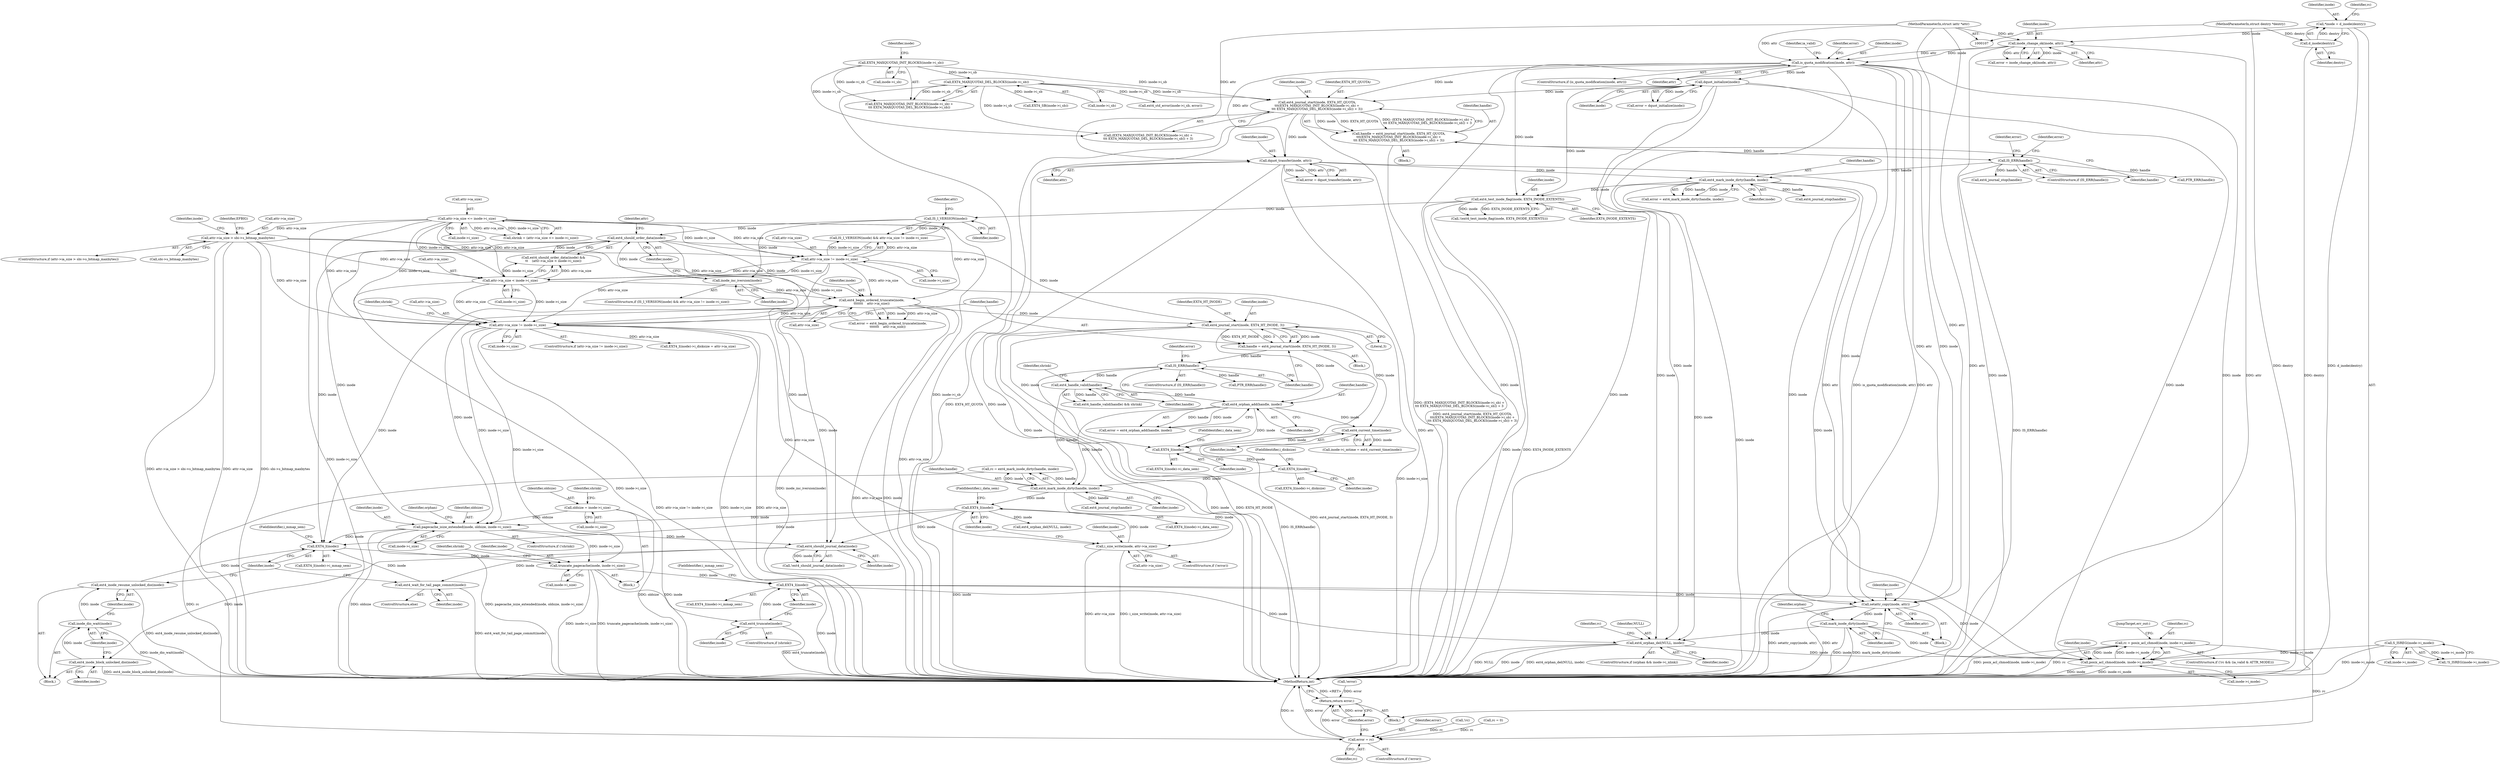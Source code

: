 digraph "0_linux_ea3d7209ca01da209cda6f0dea8be9cc4b7a933b_7@API" {
"1000520" [label="(Call,rc = posix_acl_chmod(inode, inode->i_mode))"];
"1000522" [label="(Call,posix_acl_chmod(inode, inode->i_mode))"];
"1000246" [label="(Call,ext4_mark_inode_dirty(handle, inode))"];
"1000198" [label="(Call,IS_ERR(handle))"];
"1000181" [label="(Call,handle = ext4_journal_start(inode, EXT4_HT_QUOTA,\n\t\t\t(EXT4_MAXQUOTAS_INIT_BLOCKS(inode->i_sb) +\n\t\t\t EXT4_MAXQUOTAS_DEL_BLOCKS(inode->i_sb)) + 3))"];
"1000183" [label="(Call,ext4_journal_start(inode, EXT4_HT_QUOTA,\n\t\t\t(EXT4_MAXQUOTAS_INIT_BLOCKS(inode->i_sb) +\n\t\t\t EXT4_MAXQUOTAS_DEL_BLOCKS(inode->i_sb)) + 3))"];
"1000141" [label="(Call,is_quota_modification(inode, attr))"];
"1000133" [label="(Call,inode_change_ok(inode, attr))"];
"1000112" [label="(Call,*inode = d_inode(dentry))"];
"1000114" [label="(Call,d_inode(dentry))"];
"1000108" [label="(MethodParameterIn,struct dentry *dentry)"];
"1000109" [label="(MethodParameterIn,struct iattr *attr)"];
"1000147" [label="(Call,dquot_initialize(inode))"];
"1000188" [label="(Call,EXT4_MAXQUOTAS_INIT_BLOCKS(inode->i_sb))"];
"1000192" [label="(Call,EXT4_MAXQUOTAS_DEL_BLOCKS(inode->i_sb))"];
"1000208" [label="(Call,dquot_transfer(inode, attr))"];
"1000502" [label="(Call,mark_inode_dirty(inode))"];
"1000499" [label="(Call,setattr_copy(inode, attr))"];
"1000492" [label="(Call,EXT4_I(inode))"];
"1000487" [label="(Call,ext4_truncate(inode))"];
"1000480" [label="(Call,truncate_pagecache(inode, inode->i_size))"];
"1000477" [label="(Call,EXT4_I(inode))"];
"1000335" [label="(Call,ext4_begin_ordered_truncate(inode,\n\t\t\t\t\t\t\t    attr->ia_size))"];
"1000323" [label="(Call,ext4_should_order_data(inode))"];
"1000310" [label="(Call,IS_I_VERSION(inode))"];
"1000277" [label="(Call,ext4_test_inode_flag(inode, EXT4_INODE_EXTENTS))"];
"1000319" [label="(Call,inode_inc_iversion(inode))"];
"1000325" [label="(Call,attr->ia_size < inode->i_size)"];
"1000289" [label="(Call,attr->ia_size > sbi->s_bitmap_maxbytes)"];
"1000268" [label="(Call,attr->ia_size <= inode->i_size)"];
"1000312" [label="(Call,attr->ia_size != inode->i_size)"];
"1000451" [label="(Call,pagecache_isize_extended(inode, oldsize, inode->i_size))"];
"1000434" [label="(Call,EXT4_I(inode))"];
"1000426" [label="(Call,i_size_write(inode, attr->ia_size))"];
"1000414" [label="(Call,ext4_mark_inode_dirty(handle, inode))"];
"1000375" [label="(Call,ext4_orphan_add(handle, inode))"];
"1000369" [label="(Call,ext4_handle_valid(handle))"];
"1000359" [label="(Call,IS_ERR(handle))"];
"1000352" [label="(Call,handle = ext4_journal_start(inode, EXT4_HT_INODE, 3))"];
"1000354" [label="(Call,ext4_journal_start(inode, EXT4_HT_INODE, 3))"];
"1000406" [label="(Call,EXT4_I(inode))"];
"1000401" [label="(Call,EXT4_I(inode))"];
"1000389" [label="(Call,ext4_current_time(inode))"];
"1000344" [label="(Call,attr->ia_size != inode->i_size)"];
"1000260" [label="(Call,oldsize = inode->i_size)"];
"1000469" [label="(Call,ext4_inode_resume_unlocked_dio(inode))"];
"1000467" [label="(Call,inode_dio_wait(inode))"];
"1000465" [label="(Call,ext4_inode_block_unlocked_dio(inode))"];
"1000462" [label="(Call,ext4_should_journal_data(inode))"];
"1000472" [label="(Call,ext4_wait_for_tail_page_commit(inode))"];
"1000510" [label="(Call,ext4_orphan_del(NULL, inode))"];
"1000301" [label="(Call,S_ISREG(inode->i_mode))"];
"1000536" [label="(Call,error = rc)"];
"1000539" [label="(Return,return error;)"];
"1000351" [label="(Block,)"];
"1000433" [label="(Call,EXT4_I(inode)->i_data_sem)"];
"1000141" [label="(Call,is_quota_modification(inode, attr))"];
"1000193" [label="(Call,inode->i_sb)"];
"1000202" [label="(Identifier,error)"];
"1000491" [label="(Call,EXT4_I(inode)->i_mmap_sem)"];
"1000324" [label="(Identifier,inode)"];
"1000277" [label="(Call,ext4_test_inode_flag(inode, EXT4_INODE_EXTENTS))"];
"1000401" [label="(Call,EXT4_I(inode))"];
"1000184" [label="(Identifier,inode)"];
"1000327" [label="(Identifier,attr)"];
"1000400" [label="(Call,EXT4_I(inode)->i_data_sem)"];
"1000353" [label="(Identifier,handle)"];
"1000302" [label="(Call,inode->i_mode)"];
"1000269" [label="(Call,attr->ia_size)"];
"1000479" [label="(FieldIdentifier,i_mmap_sem)"];
"1000448" [label="(ControlStructure,if (!shrink))"];
"1000541" [label="(MethodReturn,int)"];
"1000157" [label="(Identifier,ia_valid)"];
"1000194" [label="(Identifier,inode)"];
"1000210" [label="(Identifier,attr)"];
"1000415" [label="(Identifier,handle)"];
"1000406" [label="(Call,EXT4_I(inode))"];
"1000355" [label="(Identifier,inode)"];
"1000356" [label="(Identifier,EXT4_HT_INODE)"];
"1000300" [label="(Call,!S_ISREG(inode->i_mode))"];
"1000537" [label="(Identifier,error)"];
"1000272" [label="(Call,inode->i_size)"];
"1000262" [label="(Call,inode->i_size)"];
"1000528" [label="(Call,ext4_std_error(inode->i_sb, error))"];
"1000186" [label="(Call,(EXT4_MAXQUOTAS_INIT_BLOCKS(inode->i_sb) +\n\t\t\t EXT4_MAXQUOTAS_DEL_BLOCKS(inode->i_sb)) + 3)"];
"1000335" [label="(Call,ext4_begin_ordered_truncate(inode,\n\t\t\t\t\t\t\t    attr->ia_size))"];
"1000336" [label="(Identifier,inode)"];
"1000461" [label="(Call,!ext4_should_journal_data(inode))"];
"1000377" [label="(Identifier,inode)"];
"1000390" [label="(Identifier,inode)"];
"1000523" [label="(Identifier,inode)"];
"1000499" [label="(Call,setattr_copy(inode, attr))"];
"1000260" [label="(Call,oldsize = inode->i_size)"];
"1000188" [label="(Call,EXT4_MAXQUOTAS_INIT_BLOCKS(inode->i_sb))"];
"1000477" [label="(Call,EXT4_I(inode))"];
"1000454" [label="(Call,inode->i_size)"];
"1000187" [label="(Call,EXT4_MAXQUOTAS_INIT_BLOCKS(inode->i_sb) +\n\t\t\t EXT4_MAXQUOTAS_DEL_BLOCKS(inode->i_sb))"];
"1000267" [label="(Identifier,shrink)"];
"1000301" [label="(Call,S_ISREG(inode->i_mode))"];
"1000183" [label="(Call,ext4_journal_start(inode, EXT4_HT_QUOTA,\n\t\t\t(EXT4_MAXQUOTAS_INIT_BLOCKS(inode->i_sb) +\n\t\t\t EXT4_MAXQUOTAS_DEL_BLOCKS(inode->i_sb)) + 3))"];
"1000352" [label="(Call,handle = ext4_journal_start(inode, EXT4_HT_INODE, 3))"];
"1000486" [label="(Identifier,shrink)"];
"1000354" [label="(Call,ext4_journal_start(inode, EXT4_HT_INODE, 3))"];
"1000326" [label="(Call,attr->ia_size)"];
"1000405" [label="(Call,EXT4_I(inode)->i_disksize)"];
"1000434" [label="(Call,EXT4_I(inode))"];
"1000538" [label="(Identifier,rc)"];
"1000527" [label="(JumpTarget,err_out:)"];
"1000314" [label="(Identifier,attr)"];
"1000140" [label="(ControlStructure,if (is_quota_modification(inode, attr)))"];
"1000471" [label="(ControlStructure,else)"];
"1000348" [label="(Call,inode->i_size)"];
"1000244" [label="(Call,error = ext4_mark_inode_dirty(handle, inode))"];
"1000203" [label="(Call,PTR_ERR(handle))"];
"1000320" [label="(Identifier,inode)"];
"1000427" [label="(Identifier,inode)"];
"1000181" [label="(Call,handle = ext4_journal_start(inode, EXT4_HT_QUOTA,\n\t\t\t(EXT4_MAXQUOTAS_INIT_BLOCKS(inode->i_sb) +\n\t\t\t EXT4_MAXQUOTAS_DEL_BLOCKS(inode->i_sb)) + 3))"];
"1000248" [label="(Identifier,inode)"];
"1000288" [label="(ControlStructure,if (attr->ia_size > sbi->s_bitmap_maxbytes))"];
"1000261" [label="(Identifier,oldsize)"];
"1000214" [label="(Call,ext4_journal_stop(handle))"];
"1000452" [label="(Identifier,inode)"];
"1000478" [label="(Identifier,inode)"];
"1000147" [label="(Call,dquot_initialize(inode))"];
"1000146" [label="(Identifier,error)"];
"1000536" [label="(Call,error = rc)"];
"1000435" [label="(Identifier,inode)"];
"1000268" [label="(Call,attr->ia_size <= inode->i_size)"];
"1000375" [label="(Call,ext4_orphan_add(handle, inode))"];
"1000198" [label="(Call,IS_ERR(handle))"];
"1000450" [label="(Identifier,shrink)"];
"1000516" [label="(Identifier,rc)"];
"1000323" [label="(Call,ext4_should_order_data(inode))"];
"1000414" [label="(Call,ext4_mark_inode_dirty(handle, inode))"];
"1000513" [label="(ControlStructure,if (!rc && (ia_valid & ATTR_MODE)))"];
"1000408" [label="(FieldIdentifier,i_disksize)"];
"1000311" [label="(Identifier,inode)"];
"1000266" [label="(Call,shrink = (attr->ia_size <= inode->i_size))"];
"1000284" [label="(Call,EXT4_SB(inode->i_sb))"];
"1000402" [label="(Identifier,inode)"];
"1000464" [label="(Block,)"];
"1000485" [label="(ControlStructure,if (shrink))"];
"1000143" [label="(Identifier,attr)"];
"1000371" [label="(Identifier,shrink)"];
"1000115" [label="(Identifier,dentry)"];
"1000360" [label="(Identifier,handle)"];
"1000521" [label="(Identifier,rc)"];
"1000520" [label="(Call,rc = posix_acl_chmod(inode, inode->i_mode))"];
"1000337" [label="(Call,attr->ia_size)"];
"1000359" [label="(Call,IS_ERR(handle))"];
"1000522" [label="(Call,posix_acl_chmod(inode, inode->i_mode))"];
"1000498" [label="(Block,)"];
"1000416" [label="(Identifier,inode)"];
"1000437" [label="(Call,ext4_journal_stop(handle))"];
"1000473" [label="(Identifier,inode)"];
"1000511" [label="(Identifier,NULL)"];
"1000376" [label="(Identifier,handle)"];
"1000470" [label="(Identifier,inode)"];
"1000113" [label="(Identifier,inode)"];
"1000134" [label="(Identifier,inode)"];
"1000428" [label="(Call,attr->ia_size)"];
"1000357" [label="(Literal,3)"];
"1000322" [label="(Call,ext4_should_order_data(inode) &&\n\t\t    (attr->ia_size < inode->i_size))"];
"1000385" [label="(Call,inode->i_mtime = ext4_current_time(inode))"];
"1000515" [label="(Call,!rc)"];
"1000290" [label="(Call,attr->ia_size)"];
"1000502" [label="(Call,mark_inode_dirty(inode))"];
"1000423" [label="(ControlStructure,if (!error))"];
"1000309" [label="(Call,IS_I_VERSION(inode) && attr->ia_size != inode->i_size)"];
"1000488" [label="(Identifier,inode)"];
"1000109" [label="(MethodParameterIn,struct iattr *attr)"];
"1000472" [label="(Call,ext4_wait_for_tail_page_commit(inode))"];
"1000476" [label="(Call,EXT4_I(inode)->i_mmap_sem)"];
"1000316" [label="(Call,inode->i_size)"];
"1000458" [label="(Identifier,orphan)"];
"1000436" [label="(FieldIdentifier,i_data_sem)"];
"1000389" [label="(Call,ext4_current_time(inode))"];
"1000289" [label="(Call,attr->ia_size > sbi->s_bitmap_maxbytes)"];
"1000482" [label="(Call,inode->i_size)"];
"1000504" [label="(ControlStructure,if (orphan && inode->i_nlink))"];
"1000303" [label="(Identifier,inode)"];
"1000466" [label="(Identifier,inode)"];
"1000451" [label="(Call,pagecache_isize_extended(inode, oldsize, inode->i_size))"];
"1000370" [label="(Identifier,handle)"];
"1000364" [label="(Call,PTR_ERR(handle))"];
"1000481" [label="(Identifier,inode)"];
"1000412" [label="(Call,rc = ext4_mark_inode_dirty(handle, inode))"];
"1000373" [label="(Call,error = ext4_orphan_add(handle, inode))"];
"1000492" [label="(Call,EXT4_I(inode))"];
"1000192" [label="(Call,EXT4_MAXQUOTAS_DEL_BLOCKS(inode->i_sb))"];
"1000112" [label="(Call,*inode = d_inode(dentry))"];
"1000510" [label="(Call,ext4_orphan_del(NULL, inode))"];
"1000512" [label="(Identifier,inode)"];
"1000182" [label="(Identifier,handle)"];
"1000480" [label="(Call,truncate_pagecache(inode, inode->i_size))"];
"1000257" [label="(Block,)"];
"1000343" [label="(ControlStructure,if (attr->ia_size != inode->i_size))"];
"1000533" [label="(ControlStructure,if (!error))"];
"1000249" [label="(Call,ext4_journal_stop(handle))"];
"1000131" [label="(Call,error = inode_change_ok(inode, attr))"];
"1000493" [label="(Identifier,inode)"];
"1000453" [label="(Identifier,oldsize)"];
"1000444" [label="(Call,ext4_orphan_del(NULL, inode))"];
"1000363" [label="(Identifier,error)"];
"1000148" [label="(Identifier,inode)"];
"1000469" [label="(Call,ext4_inode_resume_unlocked_dio(inode))"];
"1000278" [label="(Identifier,inode)"];
"1000540" [label="(Identifier,error)"];
"1000524" [label="(Call,inode->i_mode)"];
"1000179" [label="(Block,)"];
"1000279" [label="(Identifier,EXT4_INODE_EXTENTS)"];
"1000298" [label="(Identifier,EFBIG)"];
"1000368" [label="(Call,ext4_handle_valid(handle) && shrink)"];
"1000209" [label="(Identifier,inode)"];
"1000246" [label="(Call,ext4_mark_inode_dirty(handle, inode))"];
"1000145" [label="(Call,error = dquot_initialize(inode))"];
"1000206" [label="(Call,error = dquot_transfer(inode, attr))"];
"1000142" [label="(Identifier,inode)"];
"1000369" [label="(Call,ext4_handle_valid(handle))"];
"1000135" [label="(Identifier,attr)"];
"1000325" [label="(Call,attr->ia_size < inode->i_size)"];
"1000207" [label="(Identifier,error)"];
"1000185" [label="(Identifier,EXT4_HT_QUOTA)"];
"1000312" [label="(Call,attr->ia_size != inode->i_size)"];
"1000465" [label="(Call,ext4_inode_block_unlocked_dio(inode))"];
"1000403" [label="(FieldIdentifier,i_data_sem)"];
"1000539" [label="(Return,return error;)"];
"1000404" [label="(Call,EXT4_I(inode)->i_disksize = attr->ia_size)"];
"1000308" [label="(ControlStructure,if (IS_I_VERSION(inode) && attr->ia_size != inode->i_size))"];
"1000467" [label="(Call,inode_dio_wait(inode))"];
"1000500" [label="(Identifier,inode)"];
"1000494" [label="(FieldIdentifier,i_mmap_sem)"];
"1000462" [label="(Call,ext4_should_journal_data(inode))"];
"1000208" [label="(Call,dquot_transfer(inode, attr))"];
"1000329" [label="(Call,inode->i_size)"];
"1000197" [label="(ControlStructure,if (IS_ERR(handle)))"];
"1000189" [label="(Call,inode->i_sb)"];
"1000276" [label="(Call,!(ext4_test_inode_flag(inode, EXT4_INODE_EXTENTS)))"];
"1000118" [label="(Call,rc = 0)"];
"1000119" [label="(Identifier,rc)"];
"1000506" [label="(Identifier,orphan)"];
"1000114" [label="(Call,d_inode(dentry))"];
"1000358" [label="(ControlStructure,if (IS_ERR(handle)))"];
"1000313" [label="(Call,attr->ia_size)"];
"1000310" [label="(Call,IS_I_VERSION(inode))"];
"1000407" [label="(Identifier,inode)"];
"1000463" [label="(Identifier,inode)"];
"1000534" [label="(Call,!error)"];
"1000293" [label="(Call,sbi->s_bitmap_maxbytes)"];
"1000503" [label="(Identifier,inode)"];
"1000247" [label="(Identifier,handle)"];
"1000468" [label="(Identifier,inode)"];
"1000345" [label="(Call,attr->ia_size)"];
"1000133" [label="(Call,inode_change_ok(inode, attr))"];
"1000319" [label="(Call,inode_inc_iversion(inode))"];
"1000426" [label="(Call,i_size_write(inode, attr->ia_size))"];
"1000199" [label="(Identifier,handle)"];
"1000501" [label="(Identifier,attr)"];
"1000333" [label="(Call,error = ext4_begin_ordered_truncate(inode,\n\t\t\t\t\t\t\t    attr->ia_size))"];
"1000344" [label="(Call,attr->ia_size != inode->i_size)"];
"1000108" [label="(MethodParameterIn,struct dentry *dentry)"];
"1000487" [label="(Call,ext4_truncate(inode))"];
"1000110" [label="(Block,)"];
"1000520" -> "1000513"  [label="AST: "];
"1000520" -> "1000522"  [label="CFG: "];
"1000521" -> "1000520"  [label="AST: "];
"1000522" -> "1000520"  [label="AST: "];
"1000527" -> "1000520"  [label="CFG: "];
"1000520" -> "1000541"  [label="DDG: posix_acl_chmod(inode, inode->i_mode)"];
"1000520" -> "1000541"  [label="DDG: rc"];
"1000522" -> "1000520"  [label="DDG: inode"];
"1000522" -> "1000520"  [label="DDG: inode->i_mode"];
"1000520" -> "1000536"  [label="DDG: rc"];
"1000522" -> "1000524"  [label="CFG: "];
"1000523" -> "1000522"  [label="AST: "];
"1000524" -> "1000522"  [label="AST: "];
"1000522" -> "1000541"  [label="DDG: inode->i_mode"];
"1000522" -> "1000541"  [label="DDG: inode"];
"1000246" -> "1000522"  [label="DDG: inode"];
"1000141" -> "1000522"  [label="DDG: inode"];
"1000502" -> "1000522"  [label="DDG: inode"];
"1000492" -> "1000522"  [label="DDG: inode"];
"1000147" -> "1000522"  [label="DDG: inode"];
"1000510" -> "1000522"  [label="DDG: inode"];
"1000301" -> "1000522"  [label="DDG: inode->i_mode"];
"1000246" -> "1000244"  [label="AST: "];
"1000246" -> "1000248"  [label="CFG: "];
"1000247" -> "1000246"  [label="AST: "];
"1000248" -> "1000246"  [label="AST: "];
"1000244" -> "1000246"  [label="CFG: "];
"1000246" -> "1000541"  [label="DDG: inode"];
"1000246" -> "1000244"  [label="DDG: handle"];
"1000246" -> "1000244"  [label="DDG: inode"];
"1000198" -> "1000246"  [label="DDG: handle"];
"1000208" -> "1000246"  [label="DDG: inode"];
"1000246" -> "1000249"  [label="DDG: handle"];
"1000246" -> "1000277"  [label="DDG: inode"];
"1000246" -> "1000499"  [label="DDG: inode"];
"1000246" -> "1000510"  [label="DDG: inode"];
"1000198" -> "1000197"  [label="AST: "];
"1000198" -> "1000199"  [label="CFG: "];
"1000199" -> "1000198"  [label="AST: "];
"1000202" -> "1000198"  [label="CFG: "];
"1000207" -> "1000198"  [label="CFG: "];
"1000198" -> "1000541"  [label="DDG: IS_ERR(handle)"];
"1000181" -> "1000198"  [label="DDG: handle"];
"1000198" -> "1000203"  [label="DDG: handle"];
"1000198" -> "1000214"  [label="DDG: handle"];
"1000181" -> "1000179"  [label="AST: "];
"1000181" -> "1000183"  [label="CFG: "];
"1000182" -> "1000181"  [label="AST: "];
"1000183" -> "1000181"  [label="AST: "];
"1000199" -> "1000181"  [label="CFG: "];
"1000181" -> "1000541"  [label="DDG: ext4_journal_start(inode, EXT4_HT_QUOTA,\n\t\t\t(EXT4_MAXQUOTAS_INIT_BLOCKS(inode->i_sb) +\n\t\t\t EXT4_MAXQUOTAS_DEL_BLOCKS(inode->i_sb)) + 3)"];
"1000183" -> "1000181"  [label="DDG: inode"];
"1000183" -> "1000181"  [label="DDG: EXT4_HT_QUOTA"];
"1000183" -> "1000181"  [label="DDG: (EXT4_MAXQUOTAS_INIT_BLOCKS(inode->i_sb) +\n\t\t\t EXT4_MAXQUOTAS_DEL_BLOCKS(inode->i_sb)) + 3"];
"1000183" -> "1000186"  [label="CFG: "];
"1000184" -> "1000183"  [label="AST: "];
"1000185" -> "1000183"  [label="AST: "];
"1000186" -> "1000183"  [label="AST: "];
"1000183" -> "1000541"  [label="DDG: (EXT4_MAXQUOTAS_INIT_BLOCKS(inode->i_sb) +\n\t\t\t EXT4_MAXQUOTAS_DEL_BLOCKS(inode->i_sb)) + 3"];
"1000183" -> "1000541"  [label="DDG: EXT4_HT_QUOTA"];
"1000183" -> "1000541"  [label="DDG: inode"];
"1000141" -> "1000183"  [label="DDG: inode"];
"1000147" -> "1000183"  [label="DDG: inode"];
"1000188" -> "1000183"  [label="DDG: inode->i_sb"];
"1000192" -> "1000183"  [label="DDG: inode->i_sb"];
"1000183" -> "1000208"  [label="DDG: inode"];
"1000141" -> "1000140"  [label="AST: "];
"1000141" -> "1000143"  [label="CFG: "];
"1000142" -> "1000141"  [label="AST: "];
"1000143" -> "1000141"  [label="AST: "];
"1000146" -> "1000141"  [label="CFG: "];
"1000157" -> "1000141"  [label="CFG: "];
"1000141" -> "1000541"  [label="DDG: inode"];
"1000141" -> "1000541"  [label="DDG: is_quota_modification(inode, attr)"];
"1000141" -> "1000541"  [label="DDG: attr"];
"1000133" -> "1000141"  [label="DDG: inode"];
"1000133" -> "1000141"  [label="DDG: attr"];
"1000109" -> "1000141"  [label="DDG: attr"];
"1000141" -> "1000147"  [label="DDG: inode"];
"1000141" -> "1000208"  [label="DDG: attr"];
"1000141" -> "1000277"  [label="DDG: inode"];
"1000141" -> "1000499"  [label="DDG: inode"];
"1000141" -> "1000499"  [label="DDG: attr"];
"1000141" -> "1000510"  [label="DDG: inode"];
"1000133" -> "1000131"  [label="AST: "];
"1000133" -> "1000135"  [label="CFG: "];
"1000134" -> "1000133"  [label="AST: "];
"1000135" -> "1000133"  [label="AST: "];
"1000131" -> "1000133"  [label="CFG: "];
"1000133" -> "1000541"  [label="DDG: inode"];
"1000133" -> "1000541"  [label="DDG: attr"];
"1000133" -> "1000131"  [label="DDG: inode"];
"1000133" -> "1000131"  [label="DDG: attr"];
"1000112" -> "1000133"  [label="DDG: inode"];
"1000109" -> "1000133"  [label="DDG: attr"];
"1000112" -> "1000110"  [label="AST: "];
"1000112" -> "1000114"  [label="CFG: "];
"1000113" -> "1000112"  [label="AST: "];
"1000114" -> "1000112"  [label="AST: "];
"1000119" -> "1000112"  [label="CFG: "];
"1000112" -> "1000541"  [label="DDG: d_inode(dentry)"];
"1000114" -> "1000112"  [label="DDG: dentry"];
"1000114" -> "1000115"  [label="CFG: "];
"1000115" -> "1000114"  [label="AST: "];
"1000114" -> "1000541"  [label="DDG: dentry"];
"1000108" -> "1000114"  [label="DDG: dentry"];
"1000108" -> "1000107"  [label="AST: "];
"1000108" -> "1000541"  [label="DDG: dentry"];
"1000109" -> "1000107"  [label="AST: "];
"1000109" -> "1000541"  [label="DDG: attr"];
"1000109" -> "1000208"  [label="DDG: attr"];
"1000109" -> "1000499"  [label="DDG: attr"];
"1000147" -> "1000145"  [label="AST: "];
"1000147" -> "1000148"  [label="CFG: "];
"1000148" -> "1000147"  [label="AST: "];
"1000145" -> "1000147"  [label="CFG: "];
"1000147" -> "1000541"  [label="DDG: inode"];
"1000147" -> "1000145"  [label="DDG: inode"];
"1000147" -> "1000277"  [label="DDG: inode"];
"1000147" -> "1000499"  [label="DDG: inode"];
"1000147" -> "1000510"  [label="DDG: inode"];
"1000188" -> "1000187"  [label="AST: "];
"1000188" -> "1000189"  [label="CFG: "];
"1000189" -> "1000188"  [label="AST: "];
"1000194" -> "1000188"  [label="CFG: "];
"1000188" -> "1000186"  [label="DDG: inode->i_sb"];
"1000188" -> "1000187"  [label="DDG: inode->i_sb"];
"1000188" -> "1000192"  [label="DDG: inode->i_sb"];
"1000192" -> "1000187"  [label="AST: "];
"1000192" -> "1000193"  [label="CFG: "];
"1000193" -> "1000192"  [label="AST: "];
"1000187" -> "1000192"  [label="CFG: "];
"1000192" -> "1000541"  [label="DDG: inode->i_sb"];
"1000192" -> "1000186"  [label="DDG: inode->i_sb"];
"1000192" -> "1000187"  [label="DDG: inode->i_sb"];
"1000192" -> "1000284"  [label="DDG: inode->i_sb"];
"1000192" -> "1000528"  [label="DDG: inode->i_sb"];
"1000208" -> "1000206"  [label="AST: "];
"1000208" -> "1000210"  [label="CFG: "];
"1000209" -> "1000208"  [label="AST: "];
"1000210" -> "1000208"  [label="AST: "];
"1000206" -> "1000208"  [label="CFG: "];
"1000208" -> "1000541"  [label="DDG: inode"];
"1000208" -> "1000541"  [label="DDG: attr"];
"1000208" -> "1000206"  [label="DDG: inode"];
"1000208" -> "1000206"  [label="DDG: attr"];
"1000208" -> "1000499"  [label="DDG: attr"];
"1000502" -> "1000498"  [label="AST: "];
"1000502" -> "1000503"  [label="CFG: "];
"1000503" -> "1000502"  [label="AST: "];
"1000506" -> "1000502"  [label="CFG: "];
"1000502" -> "1000541"  [label="DDG: inode"];
"1000502" -> "1000541"  [label="DDG: mark_inode_dirty(inode)"];
"1000499" -> "1000502"  [label="DDG: inode"];
"1000502" -> "1000510"  [label="DDG: inode"];
"1000499" -> "1000498"  [label="AST: "];
"1000499" -> "1000501"  [label="CFG: "];
"1000500" -> "1000499"  [label="AST: "];
"1000501" -> "1000499"  [label="AST: "];
"1000503" -> "1000499"  [label="CFG: "];
"1000499" -> "1000541"  [label="DDG: setattr_copy(inode, attr)"];
"1000499" -> "1000541"  [label="DDG: attr"];
"1000492" -> "1000499"  [label="DDG: inode"];
"1000492" -> "1000491"  [label="AST: "];
"1000492" -> "1000493"  [label="CFG: "];
"1000493" -> "1000492"  [label="AST: "];
"1000494" -> "1000492"  [label="CFG: "];
"1000492" -> "1000541"  [label="DDG: inode"];
"1000487" -> "1000492"  [label="DDG: inode"];
"1000480" -> "1000492"  [label="DDG: inode"];
"1000492" -> "1000510"  [label="DDG: inode"];
"1000487" -> "1000485"  [label="AST: "];
"1000487" -> "1000488"  [label="CFG: "];
"1000488" -> "1000487"  [label="AST: "];
"1000493" -> "1000487"  [label="CFG: "];
"1000487" -> "1000541"  [label="DDG: ext4_truncate(inode)"];
"1000480" -> "1000487"  [label="DDG: inode"];
"1000480" -> "1000257"  [label="AST: "];
"1000480" -> "1000482"  [label="CFG: "];
"1000481" -> "1000480"  [label="AST: "];
"1000482" -> "1000480"  [label="AST: "];
"1000486" -> "1000480"  [label="CFG: "];
"1000480" -> "1000541"  [label="DDG: truncate_pagecache(inode, inode->i_size)"];
"1000480" -> "1000541"  [label="DDG: inode->i_size"];
"1000477" -> "1000480"  [label="DDG: inode"];
"1000344" -> "1000480"  [label="DDG: inode->i_size"];
"1000451" -> "1000480"  [label="DDG: inode->i_size"];
"1000477" -> "1000476"  [label="AST: "];
"1000477" -> "1000478"  [label="CFG: "];
"1000478" -> "1000477"  [label="AST: "];
"1000479" -> "1000477"  [label="CFG: "];
"1000335" -> "1000477"  [label="DDG: inode"];
"1000451" -> "1000477"  [label="DDG: inode"];
"1000469" -> "1000477"  [label="DDG: inode"];
"1000434" -> "1000477"  [label="DDG: inode"];
"1000323" -> "1000477"  [label="DDG: inode"];
"1000472" -> "1000477"  [label="DDG: inode"];
"1000335" -> "1000333"  [label="AST: "];
"1000335" -> "1000337"  [label="CFG: "];
"1000336" -> "1000335"  [label="AST: "];
"1000337" -> "1000335"  [label="AST: "];
"1000333" -> "1000335"  [label="CFG: "];
"1000335" -> "1000541"  [label="DDG: inode"];
"1000335" -> "1000541"  [label="DDG: attr->ia_size"];
"1000335" -> "1000333"  [label="DDG: inode"];
"1000335" -> "1000333"  [label="DDG: attr->ia_size"];
"1000323" -> "1000335"  [label="DDG: inode"];
"1000325" -> "1000335"  [label="DDG: attr->ia_size"];
"1000289" -> "1000335"  [label="DDG: attr->ia_size"];
"1000312" -> "1000335"  [label="DDG: attr->ia_size"];
"1000268" -> "1000335"  [label="DDG: attr->ia_size"];
"1000335" -> "1000344"  [label="DDG: attr->ia_size"];
"1000335" -> "1000354"  [label="DDG: inode"];
"1000335" -> "1000451"  [label="DDG: inode"];
"1000335" -> "1000462"  [label="DDG: inode"];
"1000323" -> "1000322"  [label="AST: "];
"1000323" -> "1000324"  [label="CFG: "];
"1000324" -> "1000323"  [label="AST: "];
"1000327" -> "1000323"  [label="CFG: "];
"1000322" -> "1000323"  [label="CFG: "];
"1000323" -> "1000322"  [label="DDG: inode"];
"1000310" -> "1000323"  [label="DDG: inode"];
"1000319" -> "1000323"  [label="DDG: inode"];
"1000323" -> "1000354"  [label="DDG: inode"];
"1000323" -> "1000451"  [label="DDG: inode"];
"1000323" -> "1000462"  [label="DDG: inode"];
"1000310" -> "1000309"  [label="AST: "];
"1000310" -> "1000311"  [label="CFG: "];
"1000311" -> "1000310"  [label="AST: "];
"1000314" -> "1000310"  [label="CFG: "];
"1000309" -> "1000310"  [label="CFG: "];
"1000310" -> "1000309"  [label="DDG: inode"];
"1000277" -> "1000310"  [label="DDG: inode"];
"1000310" -> "1000319"  [label="DDG: inode"];
"1000277" -> "1000276"  [label="AST: "];
"1000277" -> "1000279"  [label="CFG: "];
"1000278" -> "1000277"  [label="AST: "];
"1000279" -> "1000277"  [label="AST: "];
"1000276" -> "1000277"  [label="CFG: "];
"1000277" -> "1000541"  [label="DDG: inode"];
"1000277" -> "1000541"  [label="DDG: EXT4_INODE_EXTENTS"];
"1000277" -> "1000276"  [label="DDG: inode"];
"1000277" -> "1000276"  [label="DDG: EXT4_INODE_EXTENTS"];
"1000319" -> "1000308"  [label="AST: "];
"1000319" -> "1000320"  [label="CFG: "];
"1000320" -> "1000319"  [label="AST: "];
"1000324" -> "1000319"  [label="CFG: "];
"1000319" -> "1000541"  [label="DDG: inode_inc_iversion(inode)"];
"1000325" -> "1000322"  [label="AST: "];
"1000325" -> "1000329"  [label="CFG: "];
"1000326" -> "1000325"  [label="AST: "];
"1000329" -> "1000325"  [label="AST: "];
"1000322" -> "1000325"  [label="CFG: "];
"1000325" -> "1000541"  [label="DDG: inode->i_size"];
"1000325" -> "1000322"  [label="DDG: attr->ia_size"];
"1000325" -> "1000322"  [label="DDG: inode->i_size"];
"1000289" -> "1000325"  [label="DDG: attr->ia_size"];
"1000312" -> "1000325"  [label="DDG: attr->ia_size"];
"1000312" -> "1000325"  [label="DDG: inode->i_size"];
"1000268" -> "1000325"  [label="DDG: attr->ia_size"];
"1000268" -> "1000325"  [label="DDG: inode->i_size"];
"1000325" -> "1000344"  [label="DDG: attr->ia_size"];
"1000325" -> "1000344"  [label="DDG: inode->i_size"];
"1000289" -> "1000288"  [label="AST: "];
"1000289" -> "1000293"  [label="CFG: "];
"1000290" -> "1000289"  [label="AST: "];
"1000293" -> "1000289"  [label="AST: "];
"1000298" -> "1000289"  [label="CFG: "];
"1000303" -> "1000289"  [label="CFG: "];
"1000289" -> "1000541"  [label="DDG: attr->ia_size"];
"1000289" -> "1000541"  [label="DDG: sbi->s_bitmap_maxbytes"];
"1000289" -> "1000541"  [label="DDG: attr->ia_size > sbi->s_bitmap_maxbytes"];
"1000268" -> "1000289"  [label="DDG: attr->ia_size"];
"1000289" -> "1000312"  [label="DDG: attr->ia_size"];
"1000289" -> "1000344"  [label="DDG: attr->ia_size"];
"1000268" -> "1000266"  [label="AST: "];
"1000268" -> "1000272"  [label="CFG: "];
"1000269" -> "1000268"  [label="AST: "];
"1000272" -> "1000268"  [label="AST: "];
"1000266" -> "1000268"  [label="CFG: "];
"1000268" -> "1000541"  [label="DDG: attr->ia_size"];
"1000268" -> "1000541"  [label="DDG: inode->i_size"];
"1000268" -> "1000266"  [label="DDG: attr->ia_size"];
"1000268" -> "1000266"  [label="DDG: inode->i_size"];
"1000268" -> "1000312"  [label="DDG: attr->ia_size"];
"1000268" -> "1000312"  [label="DDG: inode->i_size"];
"1000268" -> "1000344"  [label="DDG: attr->ia_size"];
"1000268" -> "1000344"  [label="DDG: inode->i_size"];
"1000312" -> "1000309"  [label="AST: "];
"1000312" -> "1000316"  [label="CFG: "];
"1000313" -> "1000312"  [label="AST: "];
"1000316" -> "1000312"  [label="AST: "];
"1000309" -> "1000312"  [label="CFG: "];
"1000312" -> "1000541"  [label="DDG: inode->i_size"];
"1000312" -> "1000309"  [label="DDG: attr->ia_size"];
"1000312" -> "1000309"  [label="DDG: inode->i_size"];
"1000312" -> "1000344"  [label="DDG: attr->ia_size"];
"1000312" -> "1000344"  [label="DDG: inode->i_size"];
"1000451" -> "1000448"  [label="AST: "];
"1000451" -> "1000454"  [label="CFG: "];
"1000452" -> "1000451"  [label="AST: "];
"1000453" -> "1000451"  [label="AST: "];
"1000454" -> "1000451"  [label="AST: "];
"1000458" -> "1000451"  [label="CFG: "];
"1000451" -> "1000541"  [label="DDG: oldsize"];
"1000451" -> "1000541"  [label="DDG: pagecache_isize_extended(inode, oldsize, inode->i_size)"];
"1000434" -> "1000451"  [label="DDG: inode"];
"1000260" -> "1000451"  [label="DDG: oldsize"];
"1000344" -> "1000451"  [label="DDG: inode->i_size"];
"1000451" -> "1000462"  [label="DDG: inode"];
"1000434" -> "1000433"  [label="AST: "];
"1000434" -> "1000435"  [label="CFG: "];
"1000435" -> "1000434"  [label="AST: "];
"1000436" -> "1000434"  [label="CFG: "];
"1000434" -> "1000541"  [label="DDG: inode"];
"1000426" -> "1000434"  [label="DDG: inode"];
"1000414" -> "1000434"  [label="DDG: inode"];
"1000434" -> "1000444"  [label="DDG: inode"];
"1000434" -> "1000462"  [label="DDG: inode"];
"1000426" -> "1000423"  [label="AST: "];
"1000426" -> "1000428"  [label="CFG: "];
"1000427" -> "1000426"  [label="AST: "];
"1000428" -> "1000426"  [label="AST: "];
"1000435" -> "1000426"  [label="CFG: "];
"1000426" -> "1000541"  [label="DDG: attr->ia_size"];
"1000426" -> "1000541"  [label="DDG: i_size_write(inode, attr->ia_size)"];
"1000414" -> "1000426"  [label="DDG: inode"];
"1000344" -> "1000426"  [label="DDG: attr->ia_size"];
"1000414" -> "1000412"  [label="AST: "];
"1000414" -> "1000416"  [label="CFG: "];
"1000415" -> "1000414"  [label="AST: "];
"1000416" -> "1000414"  [label="AST: "];
"1000412" -> "1000414"  [label="CFG: "];
"1000414" -> "1000412"  [label="DDG: handle"];
"1000414" -> "1000412"  [label="DDG: inode"];
"1000375" -> "1000414"  [label="DDG: handle"];
"1000369" -> "1000414"  [label="DDG: handle"];
"1000406" -> "1000414"  [label="DDG: inode"];
"1000414" -> "1000437"  [label="DDG: handle"];
"1000375" -> "1000373"  [label="AST: "];
"1000375" -> "1000377"  [label="CFG: "];
"1000376" -> "1000375"  [label="AST: "];
"1000377" -> "1000375"  [label="AST: "];
"1000373" -> "1000375"  [label="CFG: "];
"1000375" -> "1000373"  [label="DDG: handle"];
"1000375" -> "1000373"  [label="DDG: inode"];
"1000369" -> "1000375"  [label="DDG: handle"];
"1000354" -> "1000375"  [label="DDG: inode"];
"1000375" -> "1000389"  [label="DDG: inode"];
"1000375" -> "1000401"  [label="DDG: inode"];
"1000369" -> "1000368"  [label="AST: "];
"1000369" -> "1000370"  [label="CFG: "];
"1000370" -> "1000369"  [label="AST: "];
"1000371" -> "1000369"  [label="CFG: "];
"1000368" -> "1000369"  [label="CFG: "];
"1000369" -> "1000368"  [label="DDG: handle"];
"1000359" -> "1000369"  [label="DDG: handle"];
"1000359" -> "1000358"  [label="AST: "];
"1000359" -> "1000360"  [label="CFG: "];
"1000360" -> "1000359"  [label="AST: "];
"1000363" -> "1000359"  [label="CFG: "];
"1000370" -> "1000359"  [label="CFG: "];
"1000359" -> "1000541"  [label="DDG: IS_ERR(handle)"];
"1000352" -> "1000359"  [label="DDG: handle"];
"1000359" -> "1000364"  [label="DDG: handle"];
"1000352" -> "1000351"  [label="AST: "];
"1000352" -> "1000354"  [label="CFG: "];
"1000353" -> "1000352"  [label="AST: "];
"1000354" -> "1000352"  [label="AST: "];
"1000360" -> "1000352"  [label="CFG: "];
"1000352" -> "1000541"  [label="DDG: ext4_journal_start(inode, EXT4_HT_INODE, 3)"];
"1000354" -> "1000352"  [label="DDG: inode"];
"1000354" -> "1000352"  [label="DDG: EXT4_HT_INODE"];
"1000354" -> "1000352"  [label="DDG: 3"];
"1000354" -> "1000357"  [label="CFG: "];
"1000355" -> "1000354"  [label="AST: "];
"1000356" -> "1000354"  [label="AST: "];
"1000357" -> "1000354"  [label="AST: "];
"1000354" -> "1000541"  [label="DDG: EXT4_HT_INODE"];
"1000354" -> "1000541"  [label="DDG: inode"];
"1000354" -> "1000389"  [label="DDG: inode"];
"1000354" -> "1000401"  [label="DDG: inode"];
"1000406" -> "1000405"  [label="AST: "];
"1000406" -> "1000407"  [label="CFG: "];
"1000407" -> "1000406"  [label="AST: "];
"1000408" -> "1000406"  [label="CFG: "];
"1000401" -> "1000406"  [label="DDG: inode"];
"1000401" -> "1000400"  [label="AST: "];
"1000401" -> "1000402"  [label="CFG: "];
"1000402" -> "1000401"  [label="AST: "];
"1000403" -> "1000401"  [label="CFG: "];
"1000389" -> "1000401"  [label="DDG: inode"];
"1000389" -> "1000385"  [label="AST: "];
"1000389" -> "1000390"  [label="CFG: "];
"1000390" -> "1000389"  [label="AST: "];
"1000385" -> "1000389"  [label="CFG: "];
"1000389" -> "1000385"  [label="DDG: inode"];
"1000344" -> "1000343"  [label="AST: "];
"1000344" -> "1000348"  [label="CFG: "];
"1000345" -> "1000344"  [label="AST: "];
"1000348" -> "1000344"  [label="AST: "];
"1000353" -> "1000344"  [label="CFG: "];
"1000450" -> "1000344"  [label="CFG: "];
"1000344" -> "1000541"  [label="DDG: attr->ia_size != inode->i_size"];
"1000344" -> "1000541"  [label="DDG: inode->i_size"];
"1000344" -> "1000541"  [label="DDG: attr->ia_size"];
"1000344" -> "1000404"  [label="DDG: attr->ia_size"];
"1000260" -> "1000257"  [label="AST: "];
"1000260" -> "1000262"  [label="CFG: "];
"1000261" -> "1000260"  [label="AST: "];
"1000262" -> "1000260"  [label="AST: "];
"1000267" -> "1000260"  [label="CFG: "];
"1000260" -> "1000541"  [label="DDG: oldsize"];
"1000469" -> "1000464"  [label="AST: "];
"1000469" -> "1000470"  [label="CFG: "];
"1000470" -> "1000469"  [label="AST: "];
"1000478" -> "1000469"  [label="CFG: "];
"1000469" -> "1000541"  [label="DDG: ext4_inode_resume_unlocked_dio(inode)"];
"1000467" -> "1000469"  [label="DDG: inode"];
"1000467" -> "1000464"  [label="AST: "];
"1000467" -> "1000468"  [label="CFG: "];
"1000468" -> "1000467"  [label="AST: "];
"1000470" -> "1000467"  [label="CFG: "];
"1000467" -> "1000541"  [label="DDG: inode_dio_wait(inode)"];
"1000465" -> "1000467"  [label="DDG: inode"];
"1000465" -> "1000464"  [label="AST: "];
"1000465" -> "1000466"  [label="CFG: "];
"1000466" -> "1000465"  [label="AST: "];
"1000468" -> "1000465"  [label="CFG: "];
"1000465" -> "1000541"  [label="DDG: ext4_inode_block_unlocked_dio(inode)"];
"1000462" -> "1000465"  [label="DDG: inode"];
"1000462" -> "1000461"  [label="AST: "];
"1000462" -> "1000463"  [label="CFG: "];
"1000463" -> "1000462"  [label="AST: "];
"1000461" -> "1000462"  [label="CFG: "];
"1000462" -> "1000461"  [label="DDG: inode"];
"1000462" -> "1000472"  [label="DDG: inode"];
"1000472" -> "1000471"  [label="AST: "];
"1000472" -> "1000473"  [label="CFG: "];
"1000473" -> "1000472"  [label="AST: "];
"1000478" -> "1000472"  [label="CFG: "];
"1000472" -> "1000541"  [label="DDG: ext4_wait_for_tail_page_commit(inode)"];
"1000510" -> "1000504"  [label="AST: "];
"1000510" -> "1000512"  [label="CFG: "];
"1000511" -> "1000510"  [label="AST: "];
"1000512" -> "1000510"  [label="AST: "];
"1000516" -> "1000510"  [label="CFG: "];
"1000510" -> "1000541"  [label="DDG: NULL"];
"1000510" -> "1000541"  [label="DDG: inode"];
"1000510" -> "1000541"  [label="DDG: ext4_orphan_del(NULL, inode)"];
"1000301" -> "1000300"  [label="AST: "];
"1000301" -> "1000302"  [label="CFG: "];
"1000302" -> "1000301"  [label="AST: "];
"1000300" -> "1000301"  [label="CFG: "];
"1000301" -> "1000541"  [label="DDG: inode->i_mode"];
"1000301" -> "1000300"  [label="DDG: inode->i_mode"];
"1000536" -> "1000533"  [label="AST: "];
"1000536" -> "1000538"  [label="CFG: "];
"1000537" -> "1000536"  [label="AST: "];
"1000538" -> "1000536"  [label="AST: "];
"1000540" -> "1000536"  [label="CFG: "];
"1000536" -> "1000541"  [label="DDG: rc"];
"1000536" -> "1000541"  [label="DDG: error"];
"1000412" -> "1000536"  [label="DDG: rc"];
"1000118" -> "1000536"  [label="DDG: rc"];
"1000515" -> "1000536"  [label="DDG: rc"];
"1000536" -> "1000539"  [label="DDG: error"];
"1000539" -> "1000110"  [label="AST: "];
"1000539" -> "1000540"  [label="CFG: "];
"1000540" -> "1000539"  [label="AST: "];
"1000541" -> "1000539"  [label="CFG: "];
"1000539" -> "1000541"  [label="DDG: <RET>"];
"1000540" -> "1000539"  [label="DDG: error"];
"1000534" -> "1000539"  [label="DDG: error"];
}
